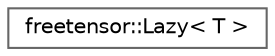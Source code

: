 digraph "Graphical Class Hierarchy"
{
 // LATEX_PDF_SIZE
  bgcolor="transparent";
  edge [fontname=Helvetica,fontsize=10,labelfontname=Helvetica,labelfontsize=10];
  node [fontname=Helvetica,fontsize=10,shape=box,height=0.2,width=0.4];
  rankdir="LR";
  Node0 [label="freetensor::Lazy\< T \>",height=0.2,width=0.4,color="grey40", fillcolor="white", style="filled",URL="$classfreetensor_1_1Lazy.html",tooltip=" "];
}

